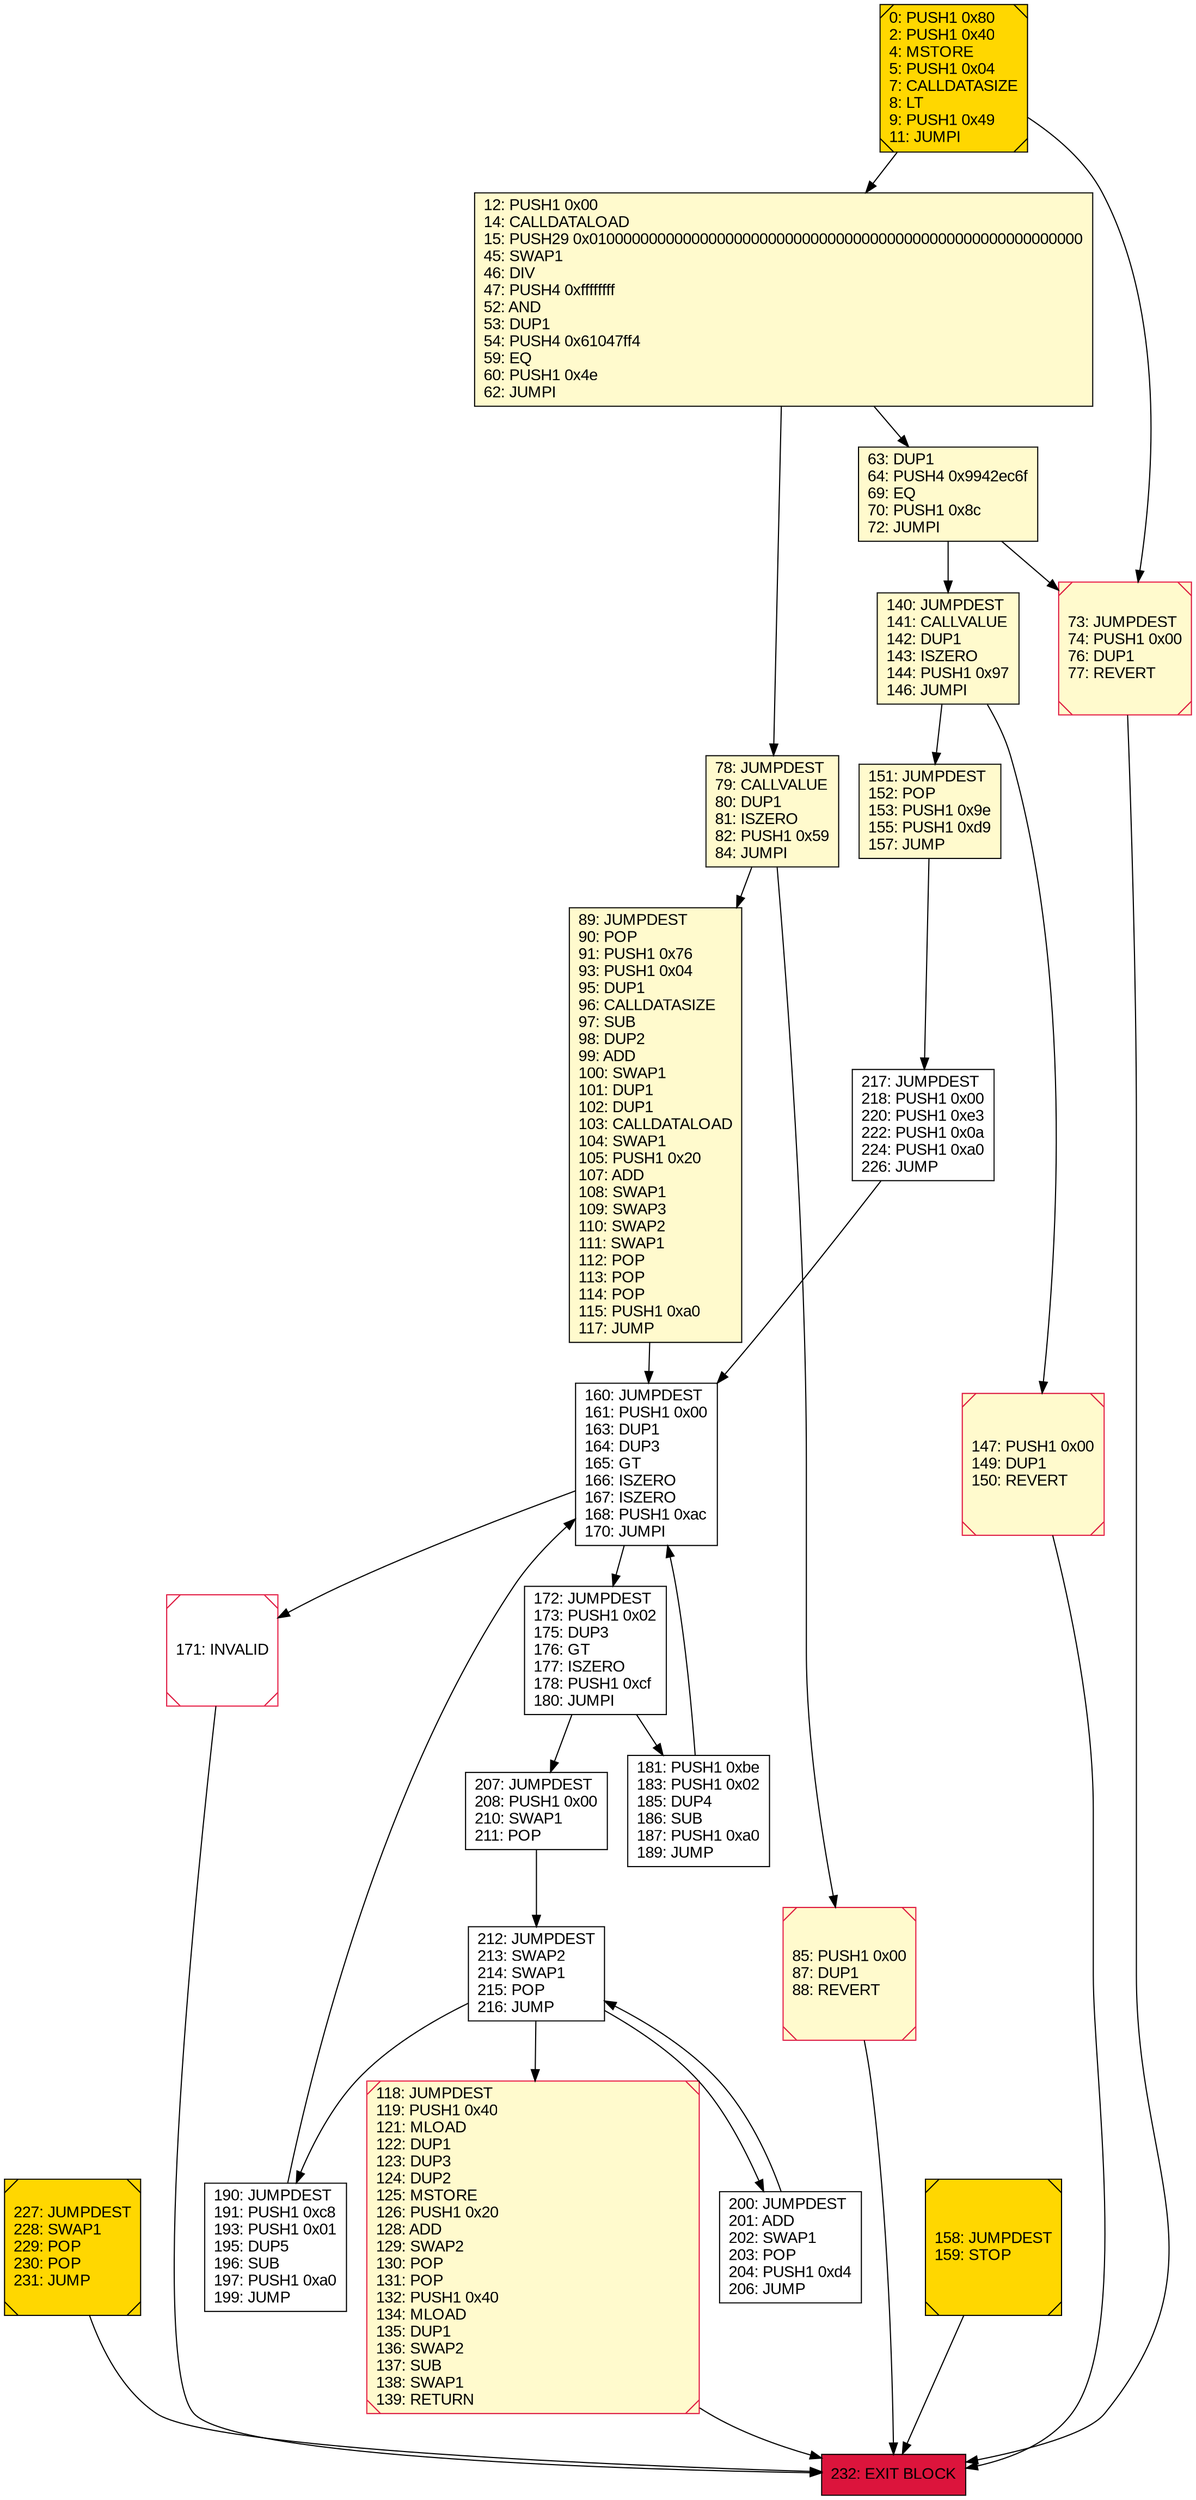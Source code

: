 digraph G {
bgcolor=transparent rankdir=UD;
node [shape=box style=filled color=black fillcolor=white fontname=arial fontcolor=black];
0 [label="0: PUSH1 0x80\l2: PUSH1 0x40\l4: MSTORE\l5: PUSH1 0x04\l7: CALLDATASIZE\l8: LT\l9: PUSH1 0x49\l11: JUMPI\l" fillcolor=lemonchiffon shape=Msquare fillcolor=gold ];
118 [label="118: JUMPDEST\l119: PUSH1 0x40\l121: MLOAD\l122: DUP1\l123: DUP3\l124: DUP2\l125: MSTORE\l126: PUSH1 0x20\l128: ADD\l129: SWAP2\l130: POP\l131: POP\l132: PUSH1 0x40\l134: MLOAD\l135: DUP1\l136: SWAP2\l137: SUB\l138: SWAP1\l139: RETURN\l" fillcolor=lemonchiffon shape=Msquare color=crimson ];
12 [label="12: PUSH1 0x00\l14: CALLDATALOAD\l15: PUSH29 0x0100000000000000000000000000000000000000000000000000000000\l45: SWAP1\l46: DIV\l47: PUSH4 0xffffffff\l52: AND\l53: DUP1\l54: PUSH4 0x61047ff4\l59: EQ\l60: PUSH1 0x4e\l62: JUMPI\l" fillcolor=lemonchiffon ];
232 [label="232: EXIT BLOCK\l" fillcolor=crimson ];
217 [label="217: JUMPDEST\l218: PUSH1 0x00\l220: PUSH1 0xe3\l222: PUSH1 0x0a\l224: PUSH1 0xa0\l226: JUMP\l" ];
158 [label="158: JUMPDEST\l159: STOP\l" fillcolor=lemonchiffon shape=Msquare fillcolor=gold ];
190 [label="190: JUMPDEST\l191: PUSH1 0xc8\l193: PUSH1 0x01\l195: DUP5\l196: SUB\l197: PUSH1 0xa0\l199: JUMP\l" ];
73 [label="73: JUMPDEST\l74: PUSH1 0x00\l76: DUP1\l77: REVERT\l" fillcolor=lemonchiffon shape=Msquare color=crimson ];
181 [label="181: PUSH1 0xbe\l183: PUSH1 0x02\l185: DUP4\l186: SUB\l187: PUSH1 0xa0\l189: JUMP\l" ];
63 [label="63: DUP1\l64: PUSH4 0x9942ec6f\l69: EQ\l70: PUSH1 0x8c\l72: JUMPI\l" fillcolor=lemonchiffon ];
207 [label="207: JUMPDEST\l208: PUSH1 0x00\l210: SWAP1\l211: POP\l" ];
212 [label="212: JUMPDEST\l213: SWAP2\l214: SWAP1\l215: POP\l216: JUMP\l" ];
140 [label="140: JUMPDEST\l141: CALLVALUE\l142: DUP1\l143: ISZERO\l144: PUSH1 0x97\l146: JUMPI\l" fillcolor=lemonchiffon ];
147 [label="147: PUSH1 0x00\l149: DUP1\l150: REVERT\l" fillcolor=lemonchiffon shape=Msquare color=crimson ];
78 [label="78: JUMPDEST\l79: CALLVALUE\l80: DUP1\l81: ISZERO\l82: PUSH1 0x59\l84: JUMPI\l" fillcolor=lemonchiffon ];
85 [label="85: PUSH1 0x00\l87: DUP1\l88: REVERT\l" fillcolor=lemonchiffon shape=Msquare color=crimson ];
160 [label="160: JUMPDEST\l161: PUSH1 0x00\l163: DUP1\l164: DUP3\l165: GT\l166: ISZERO\l167: ISZERO\l168: PUSH1 0xac\l170: JUMPI\l" ];
171 [label="171: INVALID\l" shape=Msquare color=crimson ];
151 [label="151: JUMPDEST\l152: POP\l153: PUSH1 0x9e\l155: PUSH1 0xd9\l157: JUMP\l" fillcolor=lemonchiffon ];
172 [label="172: JUMPDEST\l173: PUSH1 0x02\l175: DUP3\l176: GT\l177: ISZERO\l178: PUSH1 0xcf\l180: JUMPI\l" ];
200 [label="200: JUMPDEST\l201: ADD\l202: SWAP1\l203: POP\l204: PUSH1 0xd4\l206: JUMP\l" ];
227 [label="227: JUMPDEST\l228: SWAP1\l229: POP\l230: POP\l231: JUMP\l" shape=Msquare fillcolor=gold ];
89 [label="89: JUMPDEST\l90: POP\l91: PUSH1 0x76\l93: PUSH1 0x04\l95: DUP1\l96: CALLDATASIZE\l97: SUB\l98: DUP2\l99: ADD\l100: SWAP1\l101: DUP1\l102: DUP1\l103: CALLDATALOAD\l104: SWAP1\l105: PUSH1 0x20\l107: ADD\l108: SWAP1\l109: SWAP3\l110: SWAP2\l111: SWAP1\l112: POP\l113: POP\l114: POP\l115: PUSH1 0xa0\l117: JUMP\l" fillcolor=lemonchiffon ];
160 -> 171;
160 -> 172;
63 -> 73;
140 -> 147;
78 -> 85;
140 -> 151;
200 -> 212;
212 -> 200;
0 -> 12;
78 -> 89;
227 -> 232;
172 -> 207;
147 -> 232;
12 -> 78;
85 -> 232;
151 -> 217;
190 -> 160;
158 -> 232;
73 -> 232;
12 -> 63;
0 -> 73;
89 -> 160;
118 -> 232;
212 -> 118;
172 -> 181;
181 -> 160;
212 -> 190;
171 -> 232;
217 -> 160;
63 -> 140;
207 -> 212;
}
